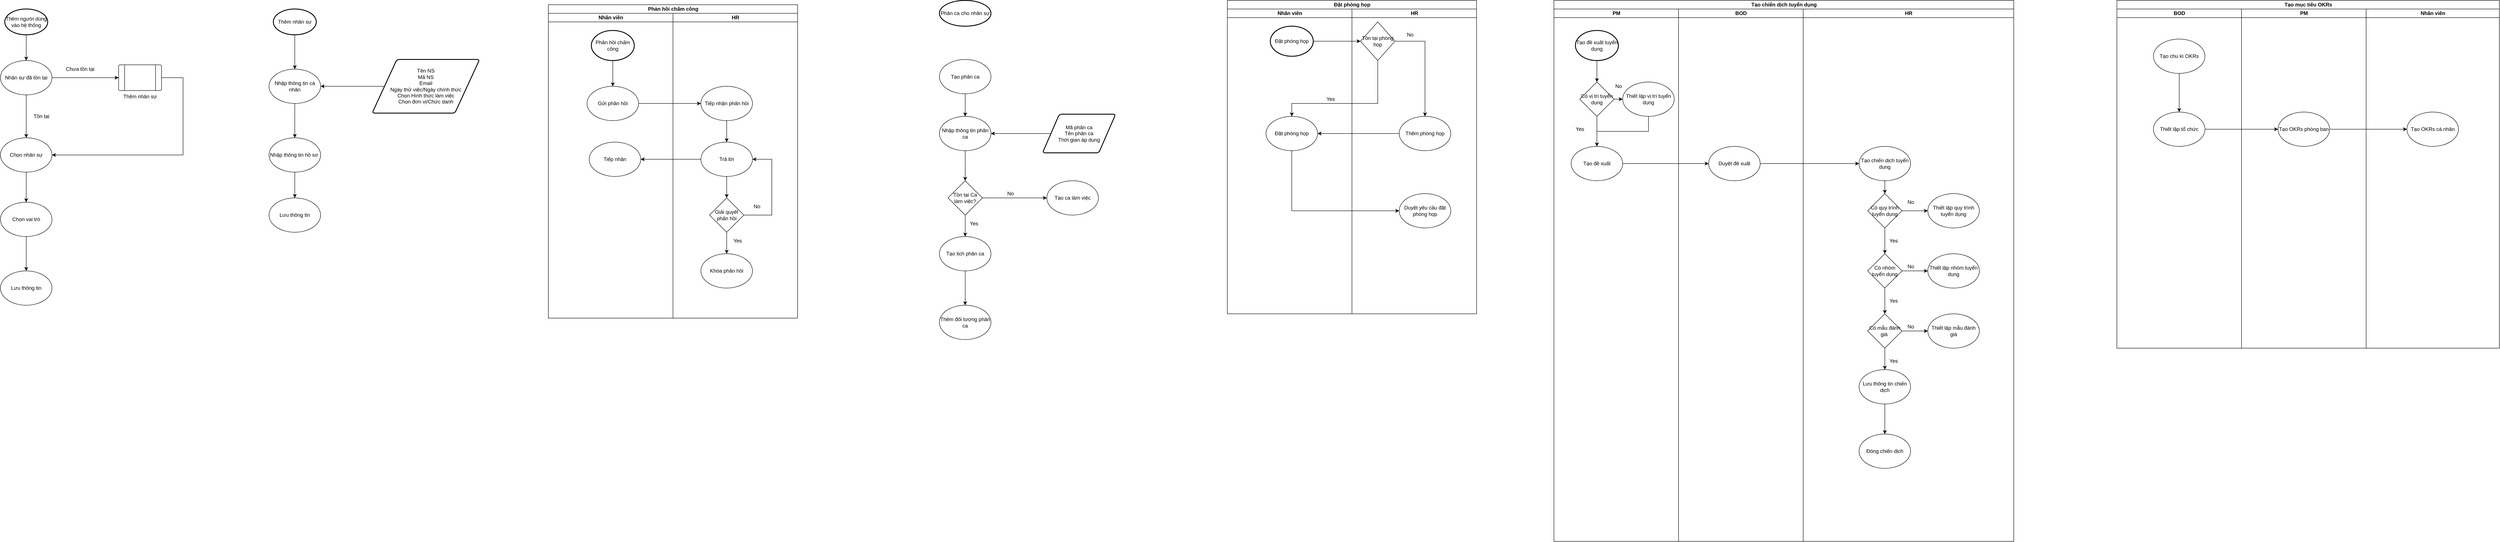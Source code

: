 <mxfile version="14.5.8" type="github">
  <diagram id="OnWkohsjED-JVvMXsNpU" name="Page-1">
    <mxGraphModel dx="1422" dy="794" grid="1" gridSize="10" guides="1" tooltips="1" connect="1" arrows="1" fold="1" page="1" pageScale="1" pageWidth="850" pageHeight="1100" math="0" shadow="0">
      <root>
        <mxCell id="0" />
        <mxCell id="1" parent="0" />
        <mxCell id="KjtllUWYRAtZ3XhFJOtX-8" style="edgeStyle=orthogonalEdgeStyle;rounded=0;orthogonalLoop=1;jettySize=auto;html=1;exitX=0.5;exitY=1;exitDx=0;exitDy=0;" parent="1" source="KjtllUWYRAtZ3XhFJOtX-5" target="KjtllUWYRAtZ3XhFJOtX-7" edge="1">
          <mxGeometry relative="1" as="geometry" />
        </mxCell>
        <mxCell id="KjtllUWYRAtZ3XhFJOtX-11" style="edgeStyle=orthogonalEdgeStyle;rounded=0;orthogonalLoop=1;jettySize=auto;html=1;entryX=0;entryY=0.5;entryDx=0;entryDy=0;" parent="1" source="KjtllUWYRAtZ3XhFJOtX-5" edge="1">
          <mxGeometry relative="1" as="geometry">
            <mxPoint x="590" y="260" as="targetPoint" />
          </mxGeometry>
        </mxCell>
        <mxCell id="KjtllUWYRAtZ3XhFJOtX-5" value="Nhân sự đã tồn tại" style="ellipse;whiteSpace=wrap;html=1;" parent="1" vertex="1">
          <mxGeometry x="315" y="220" width="120" height="80" as="geometry" />
        </mxCell>
        <mxCell id="KjtllUWYRAtZ3XhFJOtX-16" style="edgeStyle=orthogonalEdgeStyle;rounded=0;orthogonalLoop=1;jettySize=auto;html=1;exitX=0.5;exitY=1;exitDx=0;exitDy=0;entryX=0.5;entryY=0;entryDx=0;entryDy=0;" parent="1" source="KjtllUWYRAtZ3XhFJOtX-7" target="KjtllUWYRAtZ3XhFJOtX-15" edge="1">
          <mxGeometry relative="1" as="geometry" />
        </mxCell>
        <mxCell id="KjtllUWYRAtZ3XhFJOtX-7" value="Chọn nhân sự" style="ellipse;whiteSpace=wrap;html=1;" parent="1" vertex="1">
          <mxGeometry x="315" y="400" width="120" height="80" as="geometry" />
        </mxCell>
        <mxCell id="KjtllUWYRAtZ3XhFJOtX-9" value="Tồn tại" style="text;html=1;align=center;verticalAlign=middle;resizable=0;points=[];autosize=1;" parent="1" vertex="1">
          <mxGeometry x="385" y="340" width="50" height="20" as="geometry" />
        </mxCell>
        <mxCell id="KjtllUWYRAtZ3XhFJOtX-10" value="Chưa tồn tại" style="text;html=1;align=center;verticalAlign=middle;resizable=0;points=[];autosize=1;" parent="1" vertex="1">
          <mxGeometry x="460" y="230" width="80" height="20" as="geometry" />
        </mxCell>
        <mxCell id="KjtllUWYRAtZ3XhFJOtX-13" style="edgeStyle=orthogonalEdgeStyle;rounded=0;orthogonalLoop=1;jettySize=auto;html=1;entryX=1;entryY=0.5;entryDx=0;entryDy=0;" parent="1" source="KjtllUWYRAtZ3XhFJOtX-12" target="KjtllUWYRAtZ3XhFJOtX-7" edge="1">
          <mxGeometry relative="1" as="geometry">
            <Array as="points">
              <mxPoint x="740" y="260" />
              <mxPoint x="740" y="440" />
            </Array>
          </mxGeometry>
        </mxCell>
        <mxCell id="KjtllUWYRAtZ3XhFJOtX-12" value="Thêm nhân sự" style="verticalLabelPosition=bottom;verticalAlign=top;html=1;shape=process;whiteSpace=wrap;rounded=1;size=0.14;arcSize=6;" parent="1" vertex="1">
          <mxGeometry x="590" y="230" width="100" height="60" as="geometry" />
        </mxCell>
        <mxCell id="KjtllUWYRAtZ3XhFJOtX-25" style="edgeStyle=orthogonalEdgeStyle;rounded=0;orthogonalLoop=1;jettySize=auto;html=1;" parent="1" source="KjtllUWYRAtZ3XhFJOtX-15" target="KjtllUWYRAtZ3XhFJOtX-24" edge="1">
          <mxGeometry relative="1" as="geometry" />
        </mxCell>
        <mxCell id="KjtllUWYRAtZ3XhFJOtX-15" value="Chọn vai trò" style="ellipse;whiteSpace=wrap;html=1;" parent="1" vertex="1">
          <mxGeometry x="315" y="550" width="120" height="80" as="geometry" />
        </mxCell>
        <mxCell id="KjtllUWYRAtZ3XhFJOtX-19" style="edgeStyle=orthogonalEdgeStyle;rounded=0;orthogonalLoop=1;jettySize=auto;html=1;entryX=0.5;entryY=0;entryDx=0;entryDy=0;" parent="1" source="KjtllUWYRAtZ3XhFJOtX-18" target="KjtllUWYRAtZ3XhFJOtX-5" edge="1">
          <mxGeometry relative="1" as="geometry" />
        </mxCell>
        <mxCell id="KjtllUWYRAtZ3XhFJOtX-18" value="Thêm người dùng vào hệ thống" style="strokeWidth=2;html=1;shape=mxgraph.flowchart.start_1;whiteSpace=wrap;" parent="1" vertex="1">
          <mxGeometry x="325" y="100" width="100" height="60" as="geometry" />
        </mxCell>
        <mxCell id="KjtllUWYRAtZ3XhFJOtX-22" style="edgeStyle=orthogonalEdgeStyle;rounded=0;orthogonalLoop=1;jettySize=auto;html=1;" parent="1" source="KjtllUWYRAtZ3XhFJOtX-20" target="KjtllUWYRAtZ3XhFJOtX-21" edge="1">
          <mxGeometry relative="1" as="geometry" />
        </mxCell>
        <mxCell id="KjtllUWYRAtZ3XhFJOtX-20" value="Thêm nhân sự" style="strokeWidth=2;html=1;shape=mxgraph.flowchart.start_1;whiteSpace=wrap;" parent="1" vertex="1">
          <mxGeometry x="950" y="100" width="100" height="60" as="geometry" />
        </mxCell>
        <mxCell id="KjtllUWYRAtZ3XhFJOtX-31" style="edgeStyle=orthogonalEdgeStyle;rounded=0;orthogonalLoop=1;jettySize=auto;html=1;entryX=0.5;entryY=0;entryDx=0;entryDy=0;" parent="1" source="KjtllUWYRAtZ3XhFJOtX-21" target="KjtllUWYRAtZ3XhFJOtX-30" edge="1">
          <mxGeometry relative="1" as="geometry" />
        </mxCell>
        <mxCell id="KjtllUWYRAtZ3XhFJOtX-21" value="Nhập thông tin cá nhân" style="ellipse;whiteSpace=wrap;html=1;" parent="1" vertex="1">
          <mxGeometry x="940" y="240" width="120" height="80" as="geometry" />
        </mxCell>
        <mxCell id="KjtllUWYRAtZ3XhFJOtX-24" value="Lưu thông tin" style="ellipse;whiteSpace=wrap;html=1;" parent="1" vertex="1">
          <mxGeometry x="315" y="710" width="120" height="80" as="geometry" />
        </mxCell>
        <mxCell id="KjtllUWYRAtZ3XhFJOtX-26" value="Lưu thông tin" style="ellipse;whiteSpace=wrap;html=1;" parent="1" vertex="1">
          <mxGeometry x="940" y="540" width="120" height="80" as="geometry" />
        </mxCell>
        <mxCell id="KjtllUWYRAtZ3XhFJOtX-29" style="edgeStyle=orthogonalEdgeStyle;rounded=0;orthogonalLoop=1;jettySize=auto;html=1;entryX=1;entryY=0.5;entryDx=0;entryDy=0;" parent="1" source="KjtllUWYRAtZ3XhFJOtX-28" target="KjtllUWYRAtZ3XhFJOtX-21" edge="1">
          <mxGeometry relative="1" as="geometry" />
        </mxCell>
        <mxCell id="KjtllUWYRAtZ3XhFJOtX-28" value="Tên NS&lt;br&gt;Mã NS&lt;br&gt;Email&lt;br&gt;Ngày thử việc/Ngày chính thức&lt;br&gt;Chọn Hình thức làm việc&lt;br&gt;Chọn đơn vị/Chức danh" style="shape=parallelogram;html=1;strokeWidth=2;perimeter=parallelogramPerimeter;whiteSpace=wrap;rounded=1;arcSize=12;size=0.23;" parent="1" vertex="1">
          <mxGeometry x="1180" y="217.5" width="250" height="125" as="geometry" />
        </mxCell>
        <mxCell id="KjtllUWYRAtZ3XhFJOtX-32" style="edgeStyle=orthogonalEdgeStyle;rounded=0;orthogonalLoop=1;jettySize=auto;html=1;entryX=0.5;entryY=0;entryDx=0;entryDy=0;" parent="1" source="KjtllUWYRAtZ3XhFJOtX-30" target="KjtllUWYRAtZ3XhFJOtX-26" edge="1">
          <mxGeometry relative="1" as="geometry" />
        </mxCell>
        <mxCell id="KjtllUWYRAtZ3XhFJOtX-30" value="Nhập thông tin hồ sơ&amp;nbsp;" style="ellipse;whiteSpace=wrap;html=1;" parent="1" vertex="1">
          <mxGeometry x="940" y="400" width="120" height="80" as="geometry" />
        </mxCell>
        <mxCell id="KjtllUWYRAtZ3XhFJOtX-33" value="Phản hồi chấm công" style="swimlane;html=1;childLayout=stackLayout;resizeParent=1;resizeParentMax=0;startSize=20;" parent="1" vertex="1">
          <mxGeometry x="1590" y="90" width="580" height="730" as="geometry" />
        </mxCell>
        <mxCell id="KjtllUWYRAtZ3XhFJOtX-34" value="Nhân viên" style="swimlane;html=1;startSize=20;" parent="KjtllUWYRAtZ3XhFJOtX-33" vertex="1">
          <mxGeometry y="20" width="290" height="710" as="geometry" />
        </mxCell>
        <mxCell id="KjtllUWYRAtZ3XhFJOtX-40" style="edgeStyle=orthogonalEdgeStyle;rounded=0;orthogonalLoop=1;jettySize=auto;html=1;entryX=0.5;entryY=0;entryDx=0;entryDy=0;" parent="KjtllUWYRAtZ3XhFJOtX-34" source="KjtllUWYRAtZ3XhFJOtX-37" target="KjtllUWYRAtZ3XhFJOtX-39" edge="1">
          <mxGeometry relative="1" as="geometry" />
        </mxCell>
        <mxCell id="KjtllUWYRAtZ3XhFJOtX-37" value="Phản hồi chấm công" style="strokeWidth=2;html=1;shape=mxgraph.flowchart.start_2;whiteSpace=wrap;" parent="KjtllUWYRAtZ3XhFJOtX-34" vertex="1">
          <mxGeometry x="100" y="40" width="100" height="70" as="geometry" />
        </mxCell>
        <mxCell id="KjtllUWYRAtZ3XhFJOtX-39" value="Gửi phản hồi" style="ellipse;whiteSpace=wrap;html=1;" parent="KjtllUWYRAtZ3XhFJOtX-34" vertex="1">
          <mxGeometry x="90" y="170" width="120" height="80" as="geometry" />
        </mxCell>
        <mxCell id="KjtllUWYRAtZ3XhFJOtX-43" value="Tiếp nhận" style="ellipse;whiteSpace=wrap;html=1;" parent="KjtllUWYRAtZ3XhFJOtX-34" vertex="1">
          <mxGeometry x="95" y="300" width="120" height="80" as="geometry" />
        </mxCell>
        <mxCell id="KjtllUWYRAtZ3XhFJOtX-35" value="HR" style="swimlane;html=1;startSize=20;" parent="KjtllUWYRAtZ3XhFJOtX-33" vertex="1">
          <mxGeometry x="290" y="20" width="290" height="710" as="geometry" />
        </mxCell>
        <mxCell id="KjtllUWYRAtZ3XhFJOtX-45" style="edgeStyle=orthogonalEdgeStyle;rounded=0;orthogonalLoop=1;jettySize=auto;html=1;entryX=0.5;entryY=0;entryDx=0;entryDy=0;" parent="KjtllUWYRAtZ3XhFJOtX-35" source="KjtllUWYRAtZ3XhFJOtX-38" target="KjtllUWYRAtZ3XhFJOtX-42" edge="1">
          <mxGeometry relative="1" as="geometry" />
        </mxCell>
        <mxCell id="KjtllUWYRAtZ3XhFJOtX-38" value="Tiếp nhận phản hồi" style="ellipse;whiteSpace=wrap;html=1;" parent="KjtllUWYRAtZ3XhFJOtX-35" vertex="1">
          <mxGeometry x="65" y="170" width="120" height="80" as="geometry" />
        </mxCell>
        <mxCell id="KjtllUWYRAtZ3XhFJOtX-49" style="edgeStyle=orthogonalEdgeStyle;rounded=0;orthogonalLoop=1;jettySize=auto;html=1;exitX=0.5;exitY=1;exitDx=0;exitDy=0;" parent="KjtllUWYRAtZ3XhFJOtX-35" source="KjtllUWYRAtZ3XhFJOtX-42" target="KjtllUWYRAtZ3XhFJOtX-46" edge="1">
          <mxGeometry relative="1" as="geometry" />
        </mxCell>
        <mxCell id="KjtllUWYRAtZ3XhFJOtX-42" value="Trả lời" style="ellipse;whiteSpace=wrap;html=1;" parent="KjtllUWYRAtZ3XhFJOtX-35" vertex="1">
          <mxGeometry x="65" y="300" width="120" height="80" as="geometry" />
        </mxCell>
        <mxCell id="KjtllUWYRAtZ3XhFJOtX-48" style="edgeStyle=orthogonalEdgeStyle;rounded=0;orthogonalLoop=1;jettySize=auto;html=1;exitX=0.5;exitY=1;exitDx=0;exitDy=0;entryX=0.5;entryY=0;entryDx=0;entryDy=0;" parent="KjtllUWYRAtZ3XhFJOtX-35" source="KjtllUWYRAtZ3XhFJOtX-46" target="KjtllUWYRAtZ3XhFJOtX-47" edge="1">
          <mxGeometry relative="1" as="geometry" />
        </mxCell>
        <mxCell id="KjtllUWYRAtZ3XhFJOtX-51" style="edgeStyle=orthogonalEdgeStyle;rounded=0;orthogonalLoop=1;jettySize=auto;html=1;exitX=1;exitY=0.5;exitDx=0;exitDy=0;entryX=1;entryY=0.5;entryDx=0;entryDy=0;" parent="KjtllUWYRAtZ3XhFJOtX-35" source="KjtllUWYRAtZ3XhFJOtX-46" target="KjtllUWYRAtZ3XhFJOtX-42" edge="1">
          <mxGeometry relative="1" as="geometry">
            <Array as="points">
              <mxPoint x="230" y="470" />
              <mxPoint x="230" y="340" />
            </Array>
          </mxGeometry>
        </mxCell>
        <mxCell id="KjtllUWYRAtZ3XhFJOtX-46" value="Giải quyết phản hồi" style="rhombus;whiteSpace=wrap;html=1;" parent="KjtllUWYRAtZ3XhFJOtX-35" vertex="1">
          <mxGeometry x="85" y="430" width="80" height="80" as="geometry" />
        </mxCell>
        <mxCell id="KjtllUWYRAtZ3XhFJOtX-47" value="Khóa phản hồi" style="ellipse;whiteSpace=wrap;html=1;" parent="KjtllUWYRAtZ3XhFJOtX-35" vertex="1">
          <mxGeometry x="65" y="560" width="120" height="80" as="geometry" />
        </mxCell>
        <mxCell id="KjtllUWYRAtZ3XhFJOtX-50" value="Yes" style="text;html=1;align=center;verticalAlign=middle;resizable=0;points=[];autosize=1;" parent="KjtllUWYRAtZ3XhFJOtX-35" vertex="1">
          <mxGeometry x="130" y="520" width="40" height="20" as="geometry" />
        </mxCell>
        <mxCell id="KjtllUWYRAtZ3XhFJOtX-52" value="No" style="text;html=1;align=center;verticalAlign=middle;resizable=0;points=[];autosize=1;" parent="KjtllUWYRAtZ3XhFJOtX-35" vertex="1">
          <mxGeometry x="180" y="440" width="30" height="20" as="geometry" />
        </mxCell>
        <mxCell id="KjtllUWYRAtZ3XhFJOtX-41" style="edgeStyle=orthogonalEdgeStyle;rounded=0;orthogonalLoop=1;jettySize=auto;html=1;" parent="KjtllUWYRAtZ3XhFJOtX-33" source="KjtllUWYRAtZ3XhFJOtX-39" target="KjtllUWYRAtZ3XhFJOtX-38" edge="1">
          <mxGeometry relative="1" as="geometry" />
        </mxCell>
        <mxCell id="KjtllUWYRAtZ3XhFJOtX-44" style="edgeStyle=orthogonalEdgeStyle;rounded=0;orthogonalLoop=1;jettySize=auto;html=1;entryX=1;entryY=0.5;entryDx=0;entryDy=0;" parent="KjtllUWYRAtZ3XhFJOtX-33" source="KjtllUWYRAtZ3XhFJOtX-42" target="KjtllUWYRAtZ3XhFJOtX-43" edge="1">
          <mxGeometry relative="1" as="geometry" />
        </mxCell>
        <mxCell id="KjtllUWYRAtZ3XhFJOtX-53" value="Phân ca cho nhân sự" style="strokeWidth=2;html=1;shape=mxgraph.flowchart.start_1;whiteSpace=wrap;" parent="1" vertex="1">
          <mxGeometry x="2500" y="80" width="120" height="60" as="geometry" />
        </mxCell>
        <mxCell id="KjtllUWYRAtZ3XhFJOtX-65" style="edgeStyle=orthogonalEdgeStyle;rounded=0;orthogonalLoop=1;jettySize=auto;html=1;exitX=0.5;exitY=1;exitDx=0;exitDy=0;" parent="1" source="KjtllUWYRAtZ3XhFJOtX-54" target="KjtllUWYRAtZ3XhFJOtX-55" edge="1">
          <mxGeometry relative="1" as="geometry" />
        </mxCell>
        <mxCell id="KjtllUWYRAtZ3XhFJOtX-54" value="Tạo phân ca" style="ellipse;whiteSpace=wrap;html=1;" parent="1" vertex="1">
          <mxGeometry x="2500" y="217.5" width="120" height="80" as="geometry" />
        </mxCell>
        <mxCell id="KjtllUWYRAtZ3XhFJOtX-64" style="edgeStyle=orthogonalEdgeStyle;rounded=0;orthogonalLoop=1;jettySize=auto;html=1;" parent="1" source="KjtllUWYRAtZ3XhFJOtX-55" target="KjtllUWYRAtZ3XhFJOtX-60" edge="1">
          <mxGeometry relative="1" as="geometry" />
        </mxCell>
        <mxCell id="KjtllUWYRAtZ3XhFJOtX-55" value="Nhập thông tin phân ca" style="ellipse;whiteSpace=wrap;html=1;" parent="1" vertex="1">
          <mxGeometry x="2500" y="350" width="120" height="80" as="geometry" />
        </mxCell>
        <mxCell id="KjtllUWYRAtZ3XhFJOtX-57" style="edgeStyle=orthogonalEdgeStyle;rounded=0;orthogonalLoop=1;jettySize=auto;html=1;exitX=0;exitY=0.5;exitDx=0;exitDy=0;entryX=1;entryY=0.5;entryDx=0;entryDy=0;" parent="1" source="KjtllUWYRAtZ3XhFJOtX-56" target="KjtllUWYRAtZ3XhFJOtX-55" edge="1">
          <mxGeometry relative="1" as="geometry" />
        </mxCell>
        <mxCell id="KjtllUWYRAtZ3XhFJOtX-56" value="Mã phân ca&lt;br&gt;Tên phân ca&lt;br&gt;Thời gian áp dụng&lt;br&gt;" style="shape=parallelogram;html=1;strokeWidth=2;perimeter=parallelogramPerimeter;whiteSpace=wrap;rounded=1;arcSize=12;size=0.23;" parent="1" vertex="1">
          <mxGeometry x="2740" y="345" width="170" height="90" as="geometry" />
        </mxCell>
        <mxCell id="KjtllUWYRAtZ3XhFJOtX-70" style="edgeStyle=orthogonalEdgeStyle;rounded=0;orthogonalLoop=1;jettySize=auto;html=1;entryX=0.5;entryY=0;entryDx=0;entryDy=0;" parent="1" source="KjtllUWYRAtZ3XhFJOtX-58" target="KjtllUWYRAtZ3XhFJOtX-69" edge="1">
          <mxGeometry relative="1" as="geometry" />
        </mxCell>
        <mxCell id="KjtllUWYRAtZ3XhFJOtX-58" value="Tạo lịch phân ca" style="ellipse;whiteSpace=wrap;html=1;" parent="1" vertex="1">
          <mxGeometry x="2500" y="630" width="120" height="80" as="geometry" />
        </mxCell>
        <mxCell id="KjtllUWYRAtZ3XhFJOtX-63" style="edgeStyle=orthogonalEdgeStyle;rounded=0;orthogonalLoop=1;jettySize=auto;html=1;" parent="1" source="KjtllUWYRAtZ3XhFJOtX-60" target="KjtllUWYRAtZ3XhFJOtX-61" edge="1">
          <mxGeometry relative="1" as="geometry" />
        </mxCell>
        <mxCell id="KjtllUWYRAtZ3XhFJOtX-66" style="edgeStyle=orthogonalEdgeStyle;rounded=0;orthogonalLoop=1;jettySize=auto;html=1;exitX=0.5;exitY=1;exitDx=0;exitDy=0;" parent="1" source="KjtllUWYRAtZ3XhFJOtX-60" target="KjtllUWYRAtZ3XhFJOtX-58" edge="1">
          <mxGeometry relative="1" as="geometry" />
        </mxCell>
        <mxCell id="KjtllUWYRAtZ3XhFJOtX-60" value="Tồn tại Ca làm việc?" style="rhombus;whiteSpace=wrap;html=1;" parent="1" vertex="1">
          <mxGeometry x="2520" y="500" width="80" height="80" as="geometry" />
        </mxCell>
        <mxCell id="KjtllUWYRAtZ3XhFJOtX-61" value="Tạo ca làm việc" style="ellipse;whiteSpace=wrap;html=1;" parent="1" vertex="1">
          <mxGeometry x="2750" y="500" width="120" height="80" as="geometry" />
        </mxCell>
        <mxCell id="KjtllUWYRAtZ3XhFJOtX-67" value="No" style="text;html=1;align=center;verticalAlign=middle;resizable=0;points=[];autosize=1;" parent="1" vertex="1">
          <mxGeometry x="2650" y="520" width="30" height="20" as="geometry" />
        </mxCell>
        <mxCell id="KjtllUWYRAtZ3XhFJOtX-68" value="Yes" style="text;html=1;align=center;verticalAlign=middle;resizable=0;points=[];autosize=1;" parent="1" vertex="1">
          <mxGeometry x="2560" y="590" width="40" height="20" as="geometry" />
        </mxCell>
        <mxCell id="KjtllUWYRAtZ3XhFJOtX-69" value="Thêm đối tượng phân ca" style="ellipse;whiteSpace=wrap;html=1;" parent="1" vertex="1">
          <mxGeometry x="2500" y="790" width="120" height="80" as="geometry" />
        </mxCell>
        <mxCell id="KjtllUWYRAtZ3XhFJOtX-72" value="Đặt phòng họp" style="swimlane;html=1;childLayout=stackLayout;resizeParent=1;resizeParentMax=0;startSize=20;" parent="1" vertex="1">
          <mxGeometry x="3170" y="80" width="580" height="730" as="geometry" />
        </mxCell>
        <mxCell id="KjtllUWYRAtZ3XhFJOtX-73" value="Nhân viên" style="swimlane;html=1;startSize=20;" parent="KjtllUWYRAtZ3XhFJOtX-72" vertex="1">
          <mxGeometry y="20" width="290" height="710" as="geometry" />
        </mxCell>
        <mxCell id="KjtllUWYRAtZ3XhFJOtX-75" value="Đặt phòng họp" style="strokeWidth=2;html=1;shape=mxgraph.flowchart.start_2;whiteSpace=wrap;" parent="KjtllUWYRAtZ3XhFJOtX-73" vertex="1">
          <mxGeometry x="100" y="40" width="100" height="70" as="geometry" />
        </mxCell>
        <mxCell id="KjtllUWYRAtZ3XhFJOtX-96" value="Đặt phòng họp" style="ellipse;whiteSpace=wrap;html=1;" parent="KjtllUWYRAtZ3XhFJOtX-73" vertex="1">
          <mxGeometry x="90" y="250" width="120" height="80" as="geometry" />
        </mxCell>
        <mxCell id="KjtllUWYRAtZ3XhFJOtX-98" value="Yes" style="text;html=1;align=center;verticalAlign=middle;resizable=0;points=[];autosize=1;" parent="KjtllUWYRAtZ3XhFJOtX-73" vertex="1">
          <mxGeometry x="220" y="200" width="40" height="20" as="geometry" />
        </mxCell>
        <mxCell id="KjtllUWYRAtZ3XhFJOtX-92" style="edgeStyle=orthogonalEdgeStyle;rounded=0;orthogonalLoop=1;jettySize=auto;html=1;entryX=0;entryY=0.5;entryDx=0;entryDy=0;" parent="KjtllUWYRAtZ3XhFJOtX-72" source="KjtllUWYRAtZ3XhFJOtX-75" target="KjtllUWYRAtZ3XhFJOtX-91" edge="1">
          <mxGeometry relative="1" as="geometry" />
        </mxCell>
        <mxCell id="KjtllUWYRAtZ3XhFJOtX-97" style="edgeStyle=orthogonalEdgeStyle;rounded=0;orthogonalLoop=1;jettySize=auto;html=1;entryX=0.5;entryY=0;entryDx=0;entryDy=0;" parent="KjtllUWYRAtZ3XhFJOtX-72" source="KjtllUWYRAtZ3XhFJOtX-91" target="KjtllUWYRAtZ3XhFJOtX-96" edge="1">
          <mxGeometry relative="1" as="geometry">
            <Array as="points">
              <mxPoint x="350" y="240" />
            </Array>
          </mxGeometry>
        </mxCell>
        <mxCell id="KjtllUWYRAtZ3XhFJOtX-99" style="edgeStyle=orthogonalEdgeStyle;rounded=0;orthogonalLoop=1;jettySize=auto;html=1;entryX=1;entryY=0.5;entryDx=0;entryDy=0;" parent="KjtllUWYRAtZ3XhFJOtX-72" source="KjtllUWYRAtZ3XhFJOtX-93" target="KjtllUWYRAtZ3XhFJOtX-96" edge="1">
          <mxGeometry relative="1" as="geometry" />
        </mxCell>
        <mxCell id="KjtllUWYRAtZ3XhFJOtX-78" value="HR" style="swimlane;html=1;startSize=20;" parent="KjtllUWYRAtZ3XhFJOtX-72" vertex="1">
          <mxGeometry x="290" y="20" width="290" height="710" as="geometry" />
        </mxCell>
        <mxCell id="KjtllUWYRAtZ3XhFJOtX-94" style="edgeStyle=orthogonalEdgeStyle;rounded=0;orthogonalLoop=1;jettySize=auto;html=1;entryX=0.5;entryY=0;entryDx=0;entryDy=0;" parent="KjtllUWYRAtZ3XhFJOtX-78" source="KjtllUWYRAtZ3XhFJOtX-91" target="KjtllUWYRAtZ3XhFJOtX-93" edge="1">
          <mxGeometry relative="1" as="geometry" />
        </mxCell>
        <mxCell id="KjtllUWYRAtZ3XhFJOtX-91" value="Tồn tại phòng họp" style="rhombus;whiteSpace=wrap;html=1;" parent="KjtllUWYRAtZ3XhFJOtX-78" vertex="1">
          <mxGeometry x="20" y="30" width="80" height="90" as="geometry" />
        </mxCell>
        <mxCell id="KjtllUWYRAtZ3XhFJOtX-93" value="Thêm phòng họp" style="ellipse;whiteSpace=wrap;html=1;" parent="KjtllUWYRAtZ3XhFJOtX-78" vertex="1">
          <mxGeometry x="110" y="250" width="120" height="80" as="geometry" />
        </mxCell>
        <mxCell id="KjtllUWYRAtZ3XhFJOtX-95" value="No" style="text;html=1;align=center;verticalAlign=middle;resizable=0;points=[];autosize=1;" parent="KjtllUWYRAtZ3XhFJOtX-78" vertex="1">
          <mxGeometry x="120" y="50" width="30" height="20" as="geometry" />
        </mxCell>
        <mxCell id="KjtllUWYRAtZ3XhFJOtX-100" value="Duyệt yêu cầu đặt phòng họp" style="ellipse;whiteSpace=wrap;html=1;" parent="KjtllUWYRAtZ3XhFJOtX-78" vertex="1">
          <mxGeometry x="110" y="430" width="120" height="80" as="geometry" />
        </mxCell>
        <mxCell id="KjtllUWYRAtZ3XhFJOtX-102" style="edgeStyle=orthogonalEdgeStyle;rounded=0;orthogonalLoop=1;jettySize=auto;html=1;entryX=0;entryY=0.5;entryDx=0;entryDy=0;" parent="KjtllUWYRAtZ3XhFJOtX-72" source="KjtllUWYRAtZ3XhFJOtX-96" target="KjtllUWYRAtZ3XhFJOtX-100" edge="1">
          <mxGeometry relative="1" as="geometry">
            <Array as="points">
              <mxPoint x="150" y="490" />
            </Array>
          </mxGeometry>
        </mxCell>
        <mxCell id="KjtllUWYRAtZ3XhFJOtX-103" value="Tạo chiến dịch tuyển dụng" style="swimlane;html=1;childLayout=stackLayout;resizeParent=1;resizeParentMax=0;startSize=20;" parent="1" vertex="1">
          <mxGeometry x="3930" y="80" width="1070" height="1260" as="geometry" />
        </mxCell>
        <mxCell id="KjtllUWYRAtZ3XhFJOtX-104" value="PM" style="swimlane;html=1;startSize=20;" parent="KjtllUWYRAtZ3XhFJOtX-103" vertex="1">
          <mxGeometry y="20" width="290" height="1240" as="geometry" />
        </mxCell>
        <mxCell id="KjtllUWYRAtZ3XhFJOtX-141" style="edgeStyle=orthogonalEdgeStyle;rounded=0;orthogonalLoop=1;jettySize=auto;html=1;exitX=0.5;exitY=1;exitDx=0;exitDy=0;exitPerimeter=0;" parent="KjtllUWYRAtZ3XhFJOtX-104" source="KjtllUWYRAtZ3XhFJOtX-105" target="KjtllUWYRAtZ3XhFJOtX-121" edge="1">
          <mxGeometry relative="1" as="geometry" />
        </mxCell>
        <mxCell id="KjtllUWYRAtZ3XhFJOtX-105" value="Tạo đề xuất tuyển dụng" style="strokeWidth=2;html=1;shape=mxgraph.flowchart.start_2;whiteSpace=wrap;" parent="KjtllUWYRAtZ3XhFJOtX-104" vertex="1">
          <mxGeometry x="50" y="50" width="100" height="70" as="geometry" />
        </mxCell>
        <mxCell id="KjtllUWYRAtZ3XhFJOtX-142" style="edgeStyle=orthogonalEdgeStyle;rounded=0;orthogonalLoop=1;jettySize=auto;html=1;exitX=1;exitY=0.5;exitDx=0;exitDy=0;entryX=0;entryY=0.5;entryDx=0;entryDy=0;" parent="KjtllUWYRAtZ3XhFJOtX-104" source="KjtllUWYRAtZ3XhFJOtX-121" target="KjtllUWYRAtZ3XhFJOtX-130" edge="1">
          <mxGeometry relative="1" as="geometry" />
        </mxCell>
        <mxCell id="KjtllUWYRAtZ3XhFJOtX-143" style="edgeStyle=orthogonalEdgeStyle;rounded=0;orthogonalLoop=1;jettySize=auto;html=1;" parent="KjtllUWYRAtZ3XhFJOtX-104" source="KjtllUWYRAtZ3XhFJOtX-121" target="KjtllUWYRAtZ3XhFJOtX-122" edge="1">
          <mxGeometry relative="1" as="geometry" />
        </mxCell>
        <mxCell id="KjtllUWYRAtZ3XhFJOtX-121" value="Có vị trí tuyển dụng" style="rhombus;whiteSpace=wrap;html=1;" parent="KjtllUWYRAtZ3XhFJOtX-104" vertex="1">
          <mxGeometry x="60" y="170" width="80" height="80" as="geometry" />
        </mxCell>
        <mxCell id="KjtllUWYRAtZ3XhFJOtX-122" value="Tạo đề xuất" style="ellipse;whiteSpace=wrap;html=1;" parent="KjtllUWYRAtZ3XhFJOtX-104" vertex="1">
          <mxGeometry x="40" y="320" width="120" height="80" as="geometry" />
        </mxCell>
        <mxCell id="KjtllUWYRAtZ3XhFJOtX-144" style="edgeStyle=orthogonalEdgeStyle;rounded=0;orthogonalLoop=1;jettySize=auto;html=1;exitX=0.5;exitY=1;exitDx=0;exitDy=0;entryX=0.5;entryY=0;entryDx=0;entryDy=0;" parent="KjtllUWYRAtZ3XhFJOtX-104" source="KjtllUWYRAtZ3XhFJOtX-130" target="KjtllUWYRAtZ3XhFJOtX-122" edge="1">
          <mxGeometry relative="1" as="geometry" />
        </mxCell>
        <mxCell id="KjtllUWYRAtZ3XhFJOtX-130" value="Thiết lập vị trí tuyển dụng" style="ellipse;whiteSpace=wrap;html=1;" parent="KjtllUWYRAtZ3XhFJOtX-104" vertex="1">
          <mxGeometry x="160" y="170" width="120" height="80" as="geometry" />
        </mxCell>
        <mxCell id="KjtllUWYRAtZ3XhFJOtX-124" value="BOD" style="swimlane;html=1;startSize=20;" parent="KjtllUWYRAtZ3XhFJOtX-103" vertex="1">
          <mxGeometry x="290" y="20" width="290" height="1240" as="geometry" />
        </mxCell>
        <mxCell id="KjtllUWYRAtZ3XhFJOtX-125" value="Duyệt đề xuất" style="ellipse;whiteSpace=wrap;html=1;" parent="KjtllUWYRAtZ3XhFJOtX-124" vertex="1">
          <mxGeometry x="70" y="320" width="120" height="80" as="geometry" />
        </mxCell>
        <mxCell id="KjtllUWYRAtZ3XhFJOtX-147" style="edgeStyle=orthogonalEdgeStyle;rounded=0;orthogonalLoop=1;jettySize=auto;html=1;exitX=1;exitY=0.5;exitDx=0;exitDy=0;entryX=0;entryY=0.5;entryDx=0;entryDy=0;" parent="KjtllUWYRAtZ3XhFJOtX-103" source="KjtllUWYRAtZ3XhFJOtX-122" target="KjtllUWYRAtZ3XhFJOtX-125" edge="1">
          <mxGeometry relative="1" as="geometry" />
        </mxCell>
        <mxCell id="KjtllUWYRAtZ3XhFJOtX-148" style="edgeStyle=orthogonalEdgeStyle;rounded=0;orthogonalLoop=1;jettySize=auto;html=1;exitX=1;exitY=0.5;exitDx=0;exitDy=0;" parent="KjtllUWYRAtZ3XhFJOtX-103" source="KjtllUWYRAtZ3XhFJOtX-125" target="KjtllUWYRAtZ3XhFJOtX-126" edge="1">
          <mxGeometry relative="1" as="geometry" />
        </mxCell>
        <mxCell id="KjtllUWYRAtZ3XhFJOtX-111" value="HR" style="swimlane;html=1;startSize=20;" parent="KjtllUWYRAtZ3XhFJOtX-103" vertex="1">
          <mxGeometry x="580" y="20" width="490" height="1240" as="geometry" />
        </mxCell>
        <mxCell id="KjtllUWYRAtZ3XhFJOtX-136" style="edgeStyle=orthogonalEdgeStyle;rounded=0;orthogonalLoop=1;jettySize=auto;html=1;exitX=1;exitY=0.5;exitDx=0;exitDy=0;" parent="KjtllUWYRAtZ3XhFJOtX-111" source="KjtllUWYRAtZ3XhFJOtX-127" target="KjtllUWYRAtZ3XhFJOtX-133" edge="1">
          <mxGeometry relative="1" as="geometry" />
        </mxCell>
        <mxCell id="KjtllUWYRAtZ3XhFJOtX-127" value="Có quy trình tuyển dụng" style="rhombus;whiteSpace=wrap;html=1;" parent="KjtllUWYRAtZ3XhFJOtX-111" vertex="1">
          <mxGeometry x="150" y="430" width="80" height="80" as="geometry" />
        </mxCell>
        <mxCell id="KjtllUWYRAtZ3XhFJOtX-139" style="edgeStyle=orthogonalEdgeStyle;rounded=0;orthogonalLoop=1;jettySize=auto;html=1;exitX=1;exitY=0.5;exitDx=0;exitDy=0;" parent="KjtllUWYRAtZ3XhFJOtX-111" source="KjtllUWYRAtZ3XhFJOtX-129" target="KjtllUWYRAtZ3XhFJOtX-135" edge="1">
          <mxGeometry relative="1" as="geometry" />
        </mxCell>
        <mxCell id="KjtllUWYRAtZ3XhFJOtX-158" style="edgeStyle=orthogonalEdgeStyle;rounded=0;orthogonalLoop=1;jettySize=auto;html=1;exitX=0.5;exitY=1;exitDx=0;exitDy=0;entryX=0.5;entryY=0;entryDx=0;entryDy=0;" parent="KjtllUWYRAtZ3XhFJOtX-111" source="KjtllUWYRAtZ3XhFJOtX-129" target="KjtllUWYRAtZ3XhFJOtX-157" edge="1">
          <mxGeometry relative="1" as="geometry" />
        </mxCell>
        <mxCell id="KjtllUWYRAtZ3XhFJOtX-129" value="Có mẫu đánh giá&amp;nbsp;" style="rhombus;whiteSpace=wrap;html=1;" parent="KjtllUWYRAtZ3XhFJOtX-111" vertex="1">
          <mxGeometry x="150" y="710" width="80" height="80" as="geometry" />
        </mxCell>
        <mxCell id="KjtllUWYRAtZ3XhFJOtX-135" value="Thiết lập mẫu đánh giá" style="ellipse;whiteSpace=wrap;html=1;" parent="KjtllUWYRAtZ3XhFJOtX-111" vertex="1">
          <mxGeometry x="290" y="710" width="120" height="80" as="geometry" />
        </mxCell>
        <mxCell id="KjtllUWYRAtZ3XhFJOtX-134" value="Thiết lập nhóm tuyển dụng" style="ellipse;whiteSpace=wrap;html=1;" parent="KjtllUWYRAtZ3XhFJOtX-111" vertex="1">
          <mxGeometry x="290" y="570" width="120" height="80" as="geometry" />
        </mxCell>
        <mxCell id="KjtllUWYRAtZ3XhFJOtX-133" value="Thiết lập quy trình tuyển dụng" style="ellipse;whiteSpace=wrap;html=1;" parent="KjtllUWYRAtZ3XhFJOtX-111" vertex="1">
          <mxGeometry x="290" y="430" width="120" height="80" as="geometry" />
        </mxCell>
        <mxCell id="KjtllUWYRAtZ3XhFJOtX-150" style="edgeStyle=orthogonalEdgeStyle;rounded=0;orthogonalLoop=1;jettySize=auto;html=1;entryX=0.5;entryY=0;entryDx=0;entryDy=0;" parent="KjtllUWYRAtZ3XhFJOtX-111" source="KjtllUWYRAtZ3XhFJOtX-126" target="KjtllUWYRAtZ3XhFJOtX-127" edge="1">
          <mxGeometry relative="1" as="geometry" />
        </mxCell>
        <mxCell id="KjtllUWYRAtZ3XhFJOtX-126" value="Tạo chiến dịch tuyển dụng" style="ellipse;whiteSpace=wrap;html=1;" parent="KjtllUWYRAtZ3XhFJOtX-111" vertex="1">
          <mxGeometry x="130" y="320" width="120" height="80" as="geometry" />
        </mxCell>
        <mxCell id="KjtllUWYRAtZ3XhFJOtX-152" value="No" style="text;html=1;align=center;verticalAlign=middle;resizable=0;points=[];autosize=1;" parent="KjtllUWYRAtZ3XhFJOtX-111" vertex="1">
          <mxGeometry x="235" y="590" width="30" height="20" as="geometry" />
        </mxCell>
        <mxCell id="KjtllUWYRAtZ3XhFJOtX-153" value="No" style="text;html=1;align=center;verticalAlign=middle;resizable=0;points=[];autosize=1;" parent="KjtllUWYRAtZ3XhFJOtX-111" vertex="1">
          <mxGeometry x="235" y="730" width="30" height="20" as="geometry" />
        </mxCell>
        <mxCell id="KjtllUWYRAtZ3XhFJOtX-154" value="Yes" style="text;html=1;align=center;verticalAlign=middle;resizable=0;points=[];autosize=1;" parent="KjtllUWYRAtZ3XhFJOtX-111" vertex="1">
          <mxGeometry x="190" y="670" width="40" height="20" as="geometry" />
        </mxCell>
        <mxCell id="KjtllUWYRAtZ3XhFJOtX-155" value="Yes" style="text;html=1;align=center;verticalAlign=middle;resizable=0;points=[];autosize=1;" parent="KjtllUWYRAtZ3XhFJOtX-111" vertex="1">
          <mxGeometry x="190" y="530" width="40" height="20" as="geometry" />
        </mxCell>
        <mxCell id="KjtllUWYRAtZ3XhFJOtX-156" value="Yes" style="text;html=1;align=center;verticalAlign=middle;resizable=0;points=[];autosize=1;" parent="KjtllUWYRAtZ3XhFJOtX-111" vertex="1">
          <mxGeometry x="190" y="810" width="40" height="20" as="geometry" />
        </mxCell>
        <mxCell id="KjtllUWYRAtZ3XhFJOtX-163" style="edgeStyle=orthogonalEdgeStyle;rounded=0;orthogonalLoop=1;jettySize=auto;html=1;" parent="KjtllUWYRAtZ3XhFJOtX-111" source="KjtllUWYRAtZ3XhFJOtX-157" target="KjtllUWYRAtZ3XhFJOtX-160" edge="1">
          <mxGeometry relative="1" as="geometry" />
        </mxCell>
        <mxCell id="KjtllUWYRAtZ3XhFJOtX-157" value="Lưu thông tin chiến dịch" style="ellipse;whiteSpace=wrap;html=1;" parent="KjtllUWYRAtZ3XhFJOtX-111" vertex="1">
          <mxGeometry x="130" y="840" width="120" height="80" as="geometry" />
        </mxCell>
        <mxCell id="KjtllUWYRAtZ3XhFJOtX-160" value="Đóng chiến dịch" style="ellipse;whiteSpace=wrap;html=1;" parent="KjtllUWYRAtZ3XhFJOtX-111" vertex="1">
          <mxGeometry x="130" y="990" width="120" height="80" as="geometry" />
        </mxCell>
        <mxCell id="KjtllUWYRAtZ3XhFJOtX-138" style="edgeStyle=orthogonalEdgeStyle;rounded=0;orthogonalLoop=1;jettySize=auto;html=1;exitX=0.5;exitY=1;exitDx=0;exitDy=0;entryX=0.5;entryY=0;entryDx=0;entryDy=0;" parent="1" source="KjtllUWYRAtZ3XhFJOtX-128" target="KjtllUWYRAtZ3XhFJOtX-129" edge="1">
          <mxGeometry relative="1" as="geometry" />
        </mxCell>
        <mxCell id="KjtllUWYRAtZ3XhFJOtX-140" style="edgeStyle=orthogonalEdgeStyle;rounded=0;orthogonalLoop=1;jettySize=auto;html=1;" parent="1" source="KjtllUWYRAtZ3XhFJOtX-128" target="KjtllUWYRAtZ3XhFJOtX-134" edge="1">
          <mxGeometry relative="1" as="geometry" />
        </mxCell>
        <mxCell id="KjtllUWYRAtZ3XhFJOtX-128" value="Có nhóm tuyển dụng" style="rhombus;whiteSpace=wrap;html=1;" parent="1" vertex="1">
          <mxGeometry x="4660" y="670" width="80" height="80" as="geometry" />
        </mxCell>
        <mxCell id="KjtllUWYRAtZ3XhFJOtX-137" style="edgeStyle=orthogonalEdgeStyle;rounded=0;orthogonalLoop=1;jettySize=auto;html=1;exitX=0.5;exitY=1;exitDx=0;exitDy=0;" parent="1" source="KjtllUWYRAtZ3XhFJOtX-127" target="KjtllUWYRAtZ3XhFJOtX-128" edge="1">
          <mxGeometry relative="1" as="geometry" />
        </mxCell>
        <mxCell id="KjtllUWYRAtZ3XhFJOtX-145" value="No" style="text;html=1;align=center;verticalAlign=middle;resizable=0;points=[];autosize=1;" parent="1" vertex="1">
          <mxGeometry x="4065" y="270" width="30" height="20" as="geometry" />
        </mxCell>
        <mxCell id="KjtllUWYRAtZ3XhFJOtX-146" value="Yes" style="text;html=1;align=center;verticalAlign=middle;resizable=0;points=[];autosize=1;" parent="1" vertex="1">
          <mxGeometry x="3970" y="370" width="40" height="20" as="geometry" />
        </mxCell>
        <mxCell id="KjtllUWYRAtZ3XhFJOtX-151" value="No" style="text;html=1;align=center;verticalAlign=middle;resizable=0;points=[];autosize=1;" parent="1" vertex="1">
          <mxGeometry x="4745" y="540" width="30" height="20" as="geometry" />
        </mxCell>
        <mxCell id="KjtllUWYRAtZ3XhFJOtX-164" value="Tạo mục tiêu OKRs" style="swimlane;html=1;childLayout=stackLayout;resizeParent=1;resizeParentMax=0;startSize=20;" parent="1" vertex="1">
          <mxGeometry x="5240" y="80" width="890" height="810" as="geometry" />
        </mxCell>
        <mxCell id="KjtllUWYRAtZ3XhFJOtX-165" value="BOD" style="swimlane;html=1;startSize=20;" parent="KjtllUWYRAtZ3XhFJOtX-164" vertex="1">
          <mxGeometry y="20" width="290" height="790" as="geometry" />
        </mxCell>
        <mxCell id="IRBAEC7LRZu6WZKcCCB6-1" style="edgeStyle=orthogonalEdgeStyle;rounded=0;orthogonalLoop=1;jettySize=auto;html=1;exitX=0.5;exitY=1;exitDx=0;exitDy=0;" edge="1" parent="KjtllUWYRAtZ3XhFJOtX-165" source="KjtllUWYRAtZ3XhFJOtX-197" target="KjtllUWYRAtZ3XhFJOtX-199">
          <mxGeometry relative="1" as="geometry" />
        </mxCell>
        <mxCell id="KjtllUWYRAtZ3XhFJOtX-197" value="Tạo chu kì OKRs" style="ellipse;whiteSpace=wrap;html=1;" parent="KjtllUWYRAtZ3XhFJOtX-165" vertex="1">
          <mxGeometry x="85" y="70" width="120" height="80" as="geometry" />
        </mxCell>
        <mxCell id="KjtllUWYRAtZ3XhFJOtX-199" value="Thiết lập tổ chức" style="ellipse;whiteSpace=wrap;html=1;" parent="KjtllUWYRAtZ3XhFJOtX-165" vertex="1">
          <mxGeometry x="85" y="240" width="120" height="80" as="geometry" />
        </mxCell>
        <mxCell id="KjtllUWYRAtZ3XhFJOtX-174" value="PM" style="swimlane;html=1;startSize=20;" parent="KjtllUWYRAtZ3XhFJOtX-164" vertex="1">
          <mxGeometry x="290" y="20" width="290" height="790" as="geometry" />
        </mxCell>
        <mxCell id="KjtllUWYRAtZ3XhFJOtX-200" value="Tạo OKRs phòng ban" style="ellipse;whiteSpace=wrap;html=1;" parent="KjtllUWYRAtZ3XhFJOtX-174" vertex="1">
          <mxGeometry x="85" y="240" width="120" height="80" as="geometry" />
        </mxCell>
        <mxCell id="KjtllUWYRAtZ3XhFJOtX-178" value="Nhân viên" style="swimlane;html=1;startSize=20;" parent="KjtllUWYRAtZ3XhFJOtX-164" vertex="1">
          <mxGeometry x="580" y="20" width="310" height="790" as="geometry" />
        </mxCell>
        <mxCell id="KjtllUWYRAtZ3XhFJOtX-201" value="Tạo OKRs cá nhân" style="ellipse;whiteSpace=wrap;html=1;" parent="KjtllUWYRAtZ3XhFJOtX-178" vertex="1">
          <mxGeometry x="95" y="240" width="120" height="80" as="geometry" />
        </mxCell>
        <mxCell id="IRBAEC7LRZu6WZKcCCB6-2" style="edgeStyle=orthogonalEdgeStyle;rounded=0;orthogonalLoop=1;jettySize=auto;html=1;" edge="1" parent="KjtllUWYRAtZ3XhFJOtX-164" source="KjtllUWYRAtZ3XhFJOtX-199" target="KjtllUWYRAtZ3XhFJOtX-200">
          <mxGeometry relative="1" as="geometry" />
        </mxCell>
        <mxCell id="IRBAEC7LRZu6WZKcCCB6-3" style="edgeStyle=orthogonalEdgeStyle;rounded=0;orthogonalLoop=1;jettySize=auto;html=1;" edge="1" parent="KjtllUWYRAtZ3XhFJOtX-164" source="KjtllUWYRAtZ3XhFJOtX-200" target="KjtllUWYRAtZ3XhFJOtX-201">
          <mxGeometry relative="1" as="geometry" />
        </mxCell>
      </root>
    </mxGraphModel>
  </diagram>
</mxfile>
